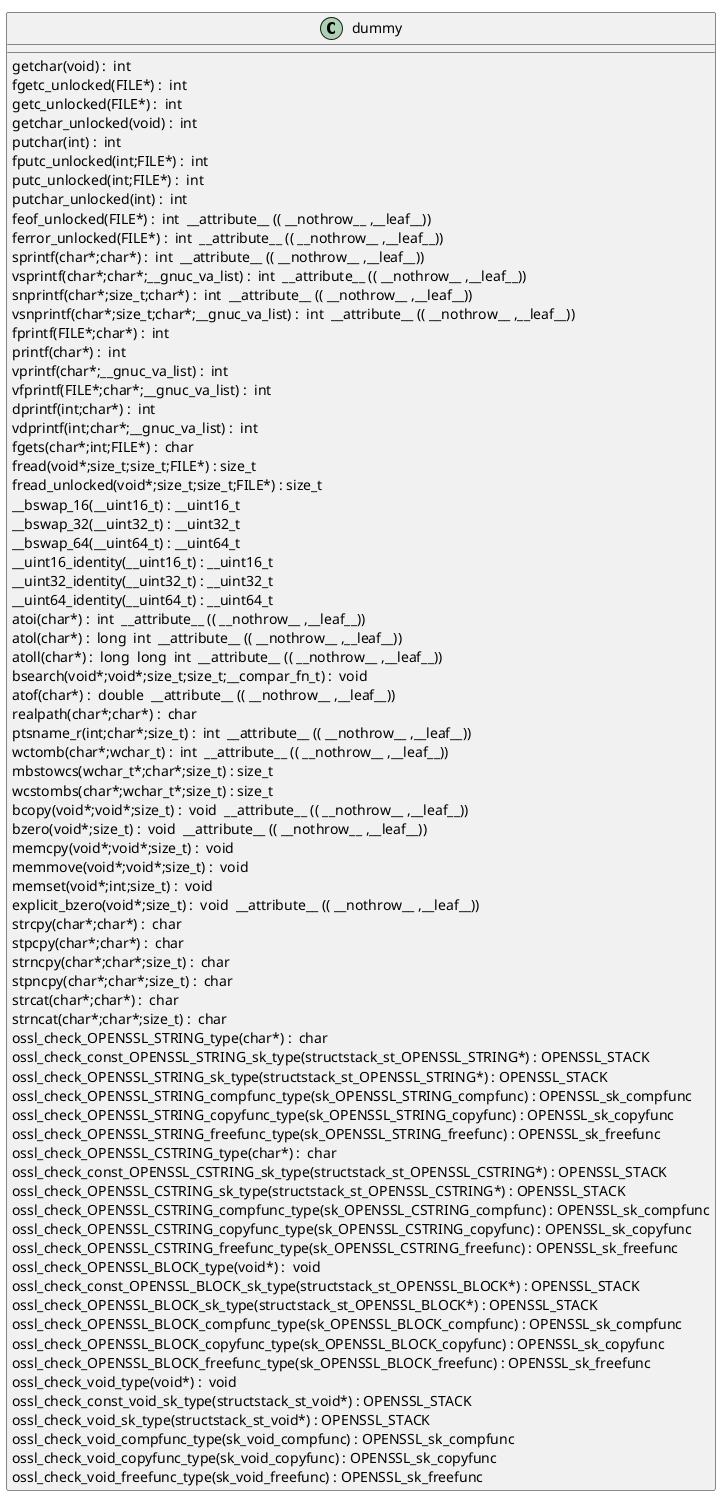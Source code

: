 @startuml
!pragma layout smetana
class dummy {
getchar(void) :  int  [[[./../../.././qc/crypto/asn1/a_digest.c.html#742]]]
fgetc_unlocked(FILE*) :  int  [[[./../../.././qc/crypto/asn1/a_digest.c.html#751]]]
getc_unlocked(FILE*) :  int  [[[./../../.././qc/crypto/asn1/a_digest.c.html#761]]]
getchar_unlocked(void) :  int  [[[./../../.././qc/crypto/asn1/a_digest.c.html#768]]]
putchar(int) :  int  [[[./../../.././qc/crypto/asn1/a_digest.c.html#777]]]
fputc_unlocked(int;FILE*) :  int  [[[./../../.././qc/crypto/asn1/a_digest.c.html#786]]]
putc_unlocked(int;FILE*) :  int  [[[./../../.././qc/crypto/asn1/a_digest.c.html#796]]]
putchar_unlocked(int) :  int  [[[./../../.././qc/crypto/asn1/a_digest.c.html#803]]]
feof_unlocked(FILE*) :  int  __attribute__ (( __nothrow__ ,__leaf__)) [[[./../../.././qc/crypto/asn1/a_digest.c.html#809]]]
ferror_unlocked(FILE*) :  int  __attribute__ (( __nothrow__ ,__leaf__)) [[[./../../.././qc/crypto/asn1/a_digest.c.html#816]]]
sprintf(char*;char*) :  int  __attribute__ (( __nothrow__ ,__leaf__)) [[[./../../.././qc/crypto/asn1/a_digest.c.html#835]]]
vsprintf(char*;char*;__gnuc_va_list) :  int  __attribute__ (( __nothrow__ ,__leaf__)) [[[./../../.././qc/crypto/asn1/a_digest.c.html#848]]]
snprintf(char*;size_t;char*) :  int  __attribute__ (( __nothrow__ ,__leaf__)) [[[./../../.././qc/crypto/asn1/a_digest.c.html#867]]]
vsnprintf(char*;size_t;char*;__gnuc_va_list) :  int  __attribute__ (( __nothrow__ ,__leaf__)) [[[./../../.././qc/crypto/asn1/a_digest.c.html#881]]]
fprintf(FILE*;char*) :  int  [[[./../../.././qc/crypto/asn1/a_digest.c.html#902]]]
printf(char*) :  int  [[[./../../.././qc/crypto/asn1/a_digest.c.html#909]]]
vprintf(char*;__gnuc_va_list) :  int  [[[./../../.././qc/crypto/asn1/a_digest.c.html#921]]]
vfprintf(FILE*;char*;__gnuc_va_list) :  int  [[[./../../.././qc/crypto/asn1/a_digest.c.html#931]]]
dprintf(int;char*) :  int  [[[./../../.././qc/crypto/asn1/a_digest.c.html#946]]]
vdprintf(int;char*;__gnuc_va_list) :  int  [[[./../../.././qc/crypto/asn1/a_digest.c.html#957]]]
fgets(char*;int;FILE*) :  char  [[[./../../.././qc/crypto/asn1/a_digest.c.html#976]]]
fread(void*;size_t;size_t;FILE*) : size_t [[[./../../.././qc/crypto/asn1/a_digest.c.html#1002]]]
fread_unlocked(void*;size_t;size_t;FILE*) : size_t [[[./../../.././qc/crypto/asn1/a_digest.c.html#1029]]]
__bswap_16(__uint16_t) : __uint16_t [[[./../../.././qc/crypto/asn1/a_digest.c.html#1453]]]
__bswap_32(__uint32_t) : __uint32_t [[[./../../.././qc/crypto/asn1/a_digest.c.html#1468]]]
__bswap_64(__uint64_t) : __uint64_t [[[./../../.././qc/crypto/asn1/a_digest.c.html#1478]]]
__uint16_identity(__uint16_t) : __uint16_t [[[./../../.././qc/crypto/asn1/a_digest.c.html#1490]]]
__uint32_identity(__uint32_t) : __uint32_t [[[./../../.././qc/crypto/asn1/a_digest.c.html#1496]]]
__uint64_identity(__uint64_t) : __uint64_t [[[./../../.././qc/crypto/asn1/a_digest.c.html#1502]]]
atoi(char*) :  int  __attribute__ (( __nothrow__ ,__leaf__)) [[[./../../.././qc/crypto/asn1/a_digest.c.html#1968]]]
atol(char*) :  long  int  __attribute__ (( __nothrow__ ,__leaf__)) [[[./../../.././qc/crypto/asn1/a_digest.c.html#1973]]]
atoll(char*) :  long  long  int  __attribute__ (( __nothrow__ ,__leaf__)) [[[./../../.././qc/crypto/asn1/a_digest.c.html#1980]]]
bsearch(void*;void*;size_t;size_t;__compar_fn_t) :  void  [[[./../../.././qc/crypto/asn1/a_digest.c.html#2297]]]
atof(char*) :  double  __attribute__ (( __nothrow__ ,__leaf__)) [[[./../../.././qc/crypto/asn1/a_digest.c.html#1]]]
realpath(char*;char*) :  char  [[[./../../.././qc/crypto/asn1/a_digest.c.html#1]]]
ptsname_r(int;char*;size_t) :  int  __attribute__ (( __nothrow__ ,__leaf__)) [[[./../../.././qc/crypto/asn1/a_digest.c.html#1]]]
wctomb(char*;wchar_t) :  int  __attribute__ (( __nothrow__ ,__leaf__)) [[[./../../.././qc/crypto/asn1/a_digest.c.html#1]]]
mbstowcs(wchar_t*;char*;size_t) : size_t [[[./../../.././qc/crypto/asn1/a_digest.c.html#1]]]
wcstombs(char*;wchar_t*;size_t) : size_t [[[./../../.././qc/crypto/asn1/a_digest.c.html#1]]]
bcopy(void*;void*;size_t) :  void  __attribute__ (( __nothrow__ ,__leaf__)) [[[./../../.././qc/crypto/asn1/a_digest.c.html#1]]]
bzero(void*;size_t) :  void  __attribute__ (( __nothrow__ ,__leaf__)) [[[./../../.././qc/crypto/asn1/a_digest.c.html#1]]]
memcpy(void*;void*;size_t) :  void  [[[./../../.././qc/crypto/asn1/a_digest.c.html#1]]]
memmove(void*;void*;size_t) :  void  [[[./../../.././qc/crypto/asn1/a_digest.c.html#1]]]
memset(void*;int;size_t) :  void  [[[./../../.././qc/crypto/asn1/a_digest.c.html#1]]]
explicit_bzero(void*;size_t) :  void  __attribute__ (( __nothrow__ ,__leaf__)) [[[./../../.././qc/crypto/asn1/a_digest.c.html#1]]]
strcpy(char*;char*) :  char  [[[./../../.././qc/crypto/asn1/a_digest.c.html#1]]]
stpcpy(char*;char*) :  char  [[[./../../.././qc/crypto/asn1/a_digest.c.html#1]]]
strncpy(char*;char*;size_t) :  char  [[[./../../.././qc/crypto/asn1/a_digest.c.html#1]]]
stpncpy(char*;char*;size_t) :  char  [[[./../../.././qc/crypto/asn1/a_digest.c.html#1]]]
strcat(char*;char*) :  char  [[[./../../.././qc/crypto/asn1/a_digest.c.html#1]]]
strncat(char*;char*;size_t) :  char  [[[./../../.././qc/crypto/asn1/a_digest.c.html#1]]]
ossl_check_OPENSSL_STRING_type(char*) :  char  [[[./../../.././qc/crypto/asn1/a_digest.c.html#1]]]
ossl_check_const_OPENSSL_STRING_sk_type(structstack_st_OPENSSL_STRING*) : OPENSSL_STACK [[[./../../.././qc/crypto/asn1/a_digest.c.html#1]]]
ossl_check_OPENSSL_STRING_sk_type(structstack_st_OPENSSL_STRING*) : OPENSSL_STACK [[[./../../.././qc/crypto/asn1/a_digest.c.html#1]]]
ossl_check_OPENSSL_STRING_compfunc_type(sk_OPENSSL_STRING_compfunc) : OPENSSL_sk_compfunc [[[./../../.././qc/crypto/asn1/a_digest.c.html#1]]]
ossl_check_OPENSSL_STRING_copyfunc_type(sk_OPENSSL_STRING_copyfunc) : OPENSSL_sk_copyfunc [[[./../../.././qc/crypto/asn1/a_digest.c.html#1]]]
ossl_check_OPENSSL_STRING_freefunc_type(sk_OPENSSL_STRING_freefunc) : OPENSSL_sk_freefunc [[[./../../.././qc/crypto/asn1/a_digest.c.html#1]]]
ossl_check_OPENSSL_CSTRING_type(char*) :  char  [[[./../../.././qc/crypto/asn1/a_digest.c.html#1]]]
ossl_check_const_OPENSSL_CSTRING_sk_type(structstack_st_OPENSSL_CSTRING*) : OPENSSL_STACK [[[./../../.././qc/crypto/asn1/a_digest.c.html#1]]]
ossl_check_OPENSSL_CSTRING_sk_type(structstack_st_OPENSSL_CSTRING*) : OPENSSL_STACK [[[./../../.././qc/crypto/asn1/a_digest.c.html#1]]]
ossl_check_OPENSSL_CSTRING_compfunc_type(sk_OPENSSL_CSTRING_compfunc) : OPENSSL_sk_compfunc [[[./../../.././qc/crypto/asn1/a_digest.c.html#1]]]
ossl_check_OPENSSL_CSTRING_copyfunc_type(sk_OPENSSL_CSTRING_copyfunc) : OPENSSL_sk_copyfunc [[[./../../.././qc/crypto/asn1/a_digest.c.html#1]]]
ossl_check_OPENSSL_CSTRING_freefunc_type(sk_OPENSSL_CSTRING_freefunc) : OPENSSL_sk_freefunc [[[./../../.././qc/crypto/asn1/a_digest.c.html#1]]]
ossl_check_OPENSSL_BLOCK_type(void*) :  void  [[[./../../.././qc/crypto/asn1/a_digest.c.html#1]]]
ossl_check_const_OPENSSL_BLOCK_sk_type(structstack_st_OPENSSL_BLOCK*) : OPENSSL_STACK [[[./../../.././qc/crypto/asn1/a_digest.c.html#1]]]
ossl_check_OPENSSL_BLOCK_sk_type(structstack_st_OPENSSL_BLOCK*) : OPENSSL_STACK [[[./../../.././qc/crypto/asn1/a_digest.c.html#1]]]
ossl_check_OPENSSL_BLOCK_compfunc_type(sk_OPENSSL_BLOCK_compfunc) : OPENSSL_sk_compfunc [[[./../../.././qc/crypto/asn1/a_digest.c.html#1]]]
ossl_check_OPENSSL_BLOCK_copyfunc_type(sk_OPENSSL_BLOCK_copyfunc) : OPENSSL_sk_copyfunc [[[./../../.././qc/crypto/asn1/a_digest.c.html#1]]]
ossl_check_OPENSSL_BLOCK_freefunc_type(sk_OPENSSL_BLOCK_freefunc) : OPENSSL_sk_freefunc [[[./../../.././qc/crypto/asn1/a_digest.c.html#1]]]
ossl_check_void_type(void*) :  void  [[[./../../.././qc/crypto/asn1/a_digest.c.html#1]]]
ossl_check_const_void_sk_type(structstack_st_void*) : OPENSSL_STACK [[[./../../.././qc/crypto/asn1/a_digest.c.html#1]]]
ossl_check_void_sk_type(structstack_st_void*) : OPENSSL_STACK [[[./../../.././qc/crypto/asn1/a_digest.c.html#1]]]
ossl_check_void_compfunc_type(sk_void_compfunc) : OPENSSL_sk_compfunc [[[./../../.././qc/crypto/asn1/a_digest.c.html#1]]]
ossl_check_void_copyfunc_type(sk_void_copyfunc) : OPENSSL_sk_copyfunc [[[./../../.././qc/crypto/asn1/a_digest.c.html#1]]]
ossl_check_void_freefunc_type(sk_void_freefunc) : OPENSSL_sk_freefunc [[[./../../.././qc/crypto/asn1/a_digest.c.html#1]]]
} 
@enduml
